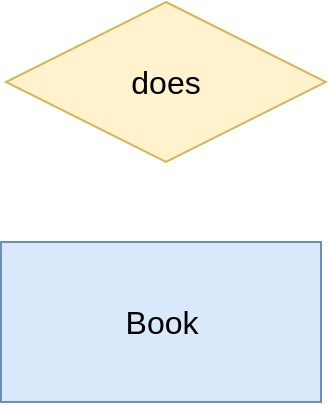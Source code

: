 <mxfile version="26.0.7">
  <diagram name="Página-1" id="jlgdjZCdmiDjFA8sBraM">
    <mxGraphModel dx="874" dy="692" grid="1" gridSize="10" guides="1" tooltips="1" connect="1" arrows="1" fold="1" page="0" pageScale="1" pageWidth="827" pageHeight="1169" math="0" shadow="0">
      <root>
        <mxCell id="0" />
        <mxCell id="1" parent="0" />
        <mxCell id="r51OQMI24If0CdlGrkp0-1" value="does" style="rhombus;whiteSpace=wrap;html=1;fillColor=#fff2cc;strokeColor=#d6b656;fontSize=16;" vertex="1" parent="1">
          <mxGeometry x="-80" y="40" width="160" height="80" as="geometry" />
        </mxCell>
        <mxCell id="r51OQMI24If0CdlGrkp0-3" value="Book" style="rounded=0;whiteSpace=wrap;html=1;fontSize=16;fillColor=#dae8fc;strokeColor=#6c8ebf;" vertex="1" parent="1">
          <mxGeometry x="-82.5" y="160" width="160" height="80" as="geometry" />
        </mxCell>
      </root>
    </mxGraphModel>
  </diagram>
</mxfile>
